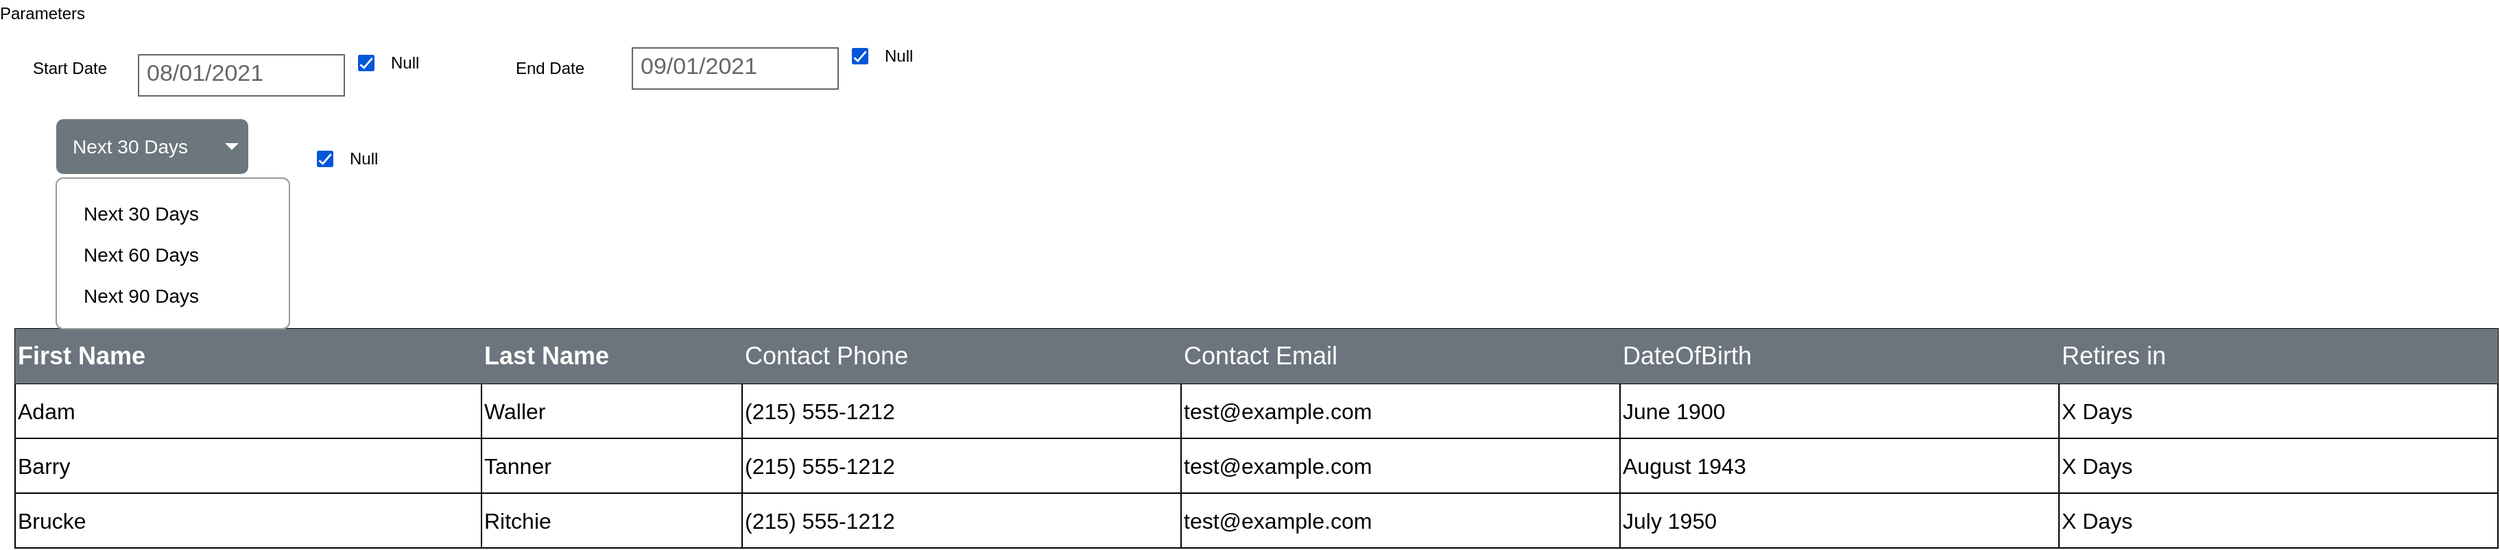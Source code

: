 <mxfile version="14.8.5" type="github">
  <diagram id="8BNwjWpXG02CwDG01nQr" name="Page-1">
    <mxGraphModel dx="2031" dy="1089" grid="1" gridSize="10" guides="1" tooltips="1" connect="1" arrows="1" fold="1" page="1" pageScale="1" pageWidth="850" pageHeight="1100" math="0" shadow="0">
      <root>
        <mxCell id="0" />
        <mxCell id="1" parent="0" />
        <mxCell id="ZAa_9KlzSh3YiVGpdPK9-7" value="08/01/2021" style="strokeWidth=1;shadow=0;dashed=0;align=center;html=1;shape=mxgraph.mockup.text.textBox;fontColor=#666666;align=left;fontSize=17;spacingLeft=4;spacingTop=-3;strokeColor=#666666;mainText=" vertex="1" parent="1">
          <mxGeometry x="110" y="60" width="150" height="30" as="geometry" />
        </mxCell>
        <mxCell id="ZAa_9KlzSh3YiVGpdPK9-8" value="Start Date" style="text;html=1;strokeColor=none;fillColor=none;align=center;verticalAlign=middle;whiteSpace=wrap;rounded=0;" vertex="1" parent="1">
          <mxGeometry x="20" y="60" width="80" height="20" as="geometry" />
        </mxCell>
        <mxCell id="ZAa_9KlzSh3YiVGpdPK9-9" value="09/01/2021" style="strokeWidth=1;shadow=0;dashed=0;align=center;html=1;shape=mxgraph.mockup.text.textBox;fontColor=#666666;align=left;fontSize=17;spacingLeft=4;spacingTop=-3;strokeColor=#666666;mainText=" vertex="1" parent="1">
          <mxGeometry x="470" y="55" width="150" height="30" as="geometry" />
        </mxCell>
        <mxCell id="ZAa_9KlzSh3YiVGpdPK9-10" value="End Date" style="text;html=1;strokeColor=none;fillColor=none;align=center;verticalAlign=middle;whiteSpace=wrap;rounded=0;" vertex="1" parent="1">
          <mxGeometry x="370" y="60" width="80" height="20" as="geometry" />
        </mxCell>
        <mxCell id="ZAa_9KlzSh3YiVGpdPK9-11" value="Parameters" style="text;html=1;strokeColor=none;fillColor=none;align=center;verticalAlign=middle;whiteSpace=wrap;rounded=0;" vertex="1" parent="1">
          <mxGeometry x="20" y="20" width="40" height="20" as="geometry" />
        </mxCell>
        <mxCell id="ZAa_9KlzSh3YiVGpdPK9-20" value="" style="shape=table;html=1;whiteSpace=wrap;startSize=0;container=1;collapsible=0;childLayout=tableLayout;" vertex="1" parent="1">
          <mxGeometry x="20" y="260" width="1810" height="160" as="geometry" />
        </mxCell>
        <mxCell id="ZAa_9KlzSh3YiVGpdPK9-21" value="" style="shape=partialRectangle;html=1;whiteSpace=wrap;collapsible=0;dropTarget=0;pointerEvents=0;fillColor=none;top=0;left=0;bottom=0;right=0;points=[[0,0.5],[1,0.5]];portConstraint=eastwest;" vertex="1" parent="ZAa_9KlzSh3YiVGpdPK9-20">
          <mxGeometry width="1810" height="40" as="geometry" />
        </mxCell>
        <mxCell id="ZAa_9KlzSh3YiVGpdPK9-22" value="First Name" style="shape=partialRectangle;html=1;whiteSpace=wrap;connectable=0;top=0;left=0;bottom=0;right=0;overflow=hidden;align=left;fillColor=#6C757D;fontColor=#FFFFFF;fontStyle=1;fontSize=18;" vertex="1" parent="ZAa_9KlzSh3YiVGpdPK9-21">
          <mxGeometry width="340" height="40" as="geometry" />
        </mxCell>
        <mxCell id="ZAa_9KlzSh3YiVGpdPK9-23" value="Last Name" style="shape=partialRectangle;html=1;whiteSpace=wrap;connectable=0;top=0;left=0;bottom=0;right=0;overflow=hidden;align=left;fontColor=#FFFFFF;fillColor=#6C757D;fontStyle=1;fontSize=18;" vertex="1" parent="ZAa_9KlzSh3YiVGpdPK9-21">
          <mxGeometry x="340" width="190" height="40" as="geometry" />
        </mxCell>
        <mxCell id="ZAa_9KlzSh3YiVGpdPK9-60" value="Contact Phone" style="shape=partialRectangle;html=1;whiteSpace=wrap;connectable=0;top=0;left=0;bottom=0;right=0;overflow=hidden;align=left;fontColor=#FFFFFF;fillColor=#6C757D;fontSize=18;" vertex="1" parent="ZAa_9KlzSh3YiVGpdPK9-21">
          <mxGeometry x="530" width="320" height="40" as="geometry" />
        </mxCell>
        <mxCell id="ZAa_9KlzSh3YiVGpdPK9-64" value="Contact Email" style="shape=partialRectangle;html=1;whiteSpace=wrap;connectable=0;top=0;left=0;bottom=0;right=0;overflow=hidden;align=left;fontColor=#FFFFFF;fillColor=#6C757D;fontSize=18;" vertex="1" parent="ZAa_9KlzSh3YiVGpdPK9-21">
          <mxGeometry x="850" width="320" height="40" as="geometry" />
        </mxCell>
        <mxCell id="ZAa_9KlzSh3YiVGpdPK9-24" value="DateOfBirth" style="shape=partialRectangle;html=1;whiteSpace=wrap;connectable=0;top=0;left=0;bottom=0;right=0;overflow=hidden;align=left;fontColor=#FFFFFF;fillColor=#6C757D;fontSize=18;" vertex="1" parent="ZAa_9KlzSh3YiVGpdPK9-21">
          <mxGeometry x="1170" width="320" height="40" as="geometry" />
        </mxCell>
        <mxCell id="ZAa_9KlzSh3YiVGpdPK9-45" value="Retires in&amp;nbsp;" style="shape=partialRectangle;html=1;whiteSpace=wrap;connectable=0;top=0;left=0;bottom=0;right=0;overflow=hidden;align=left;fontColor=#FFFFFF;fillColor=#6C757D;fontSize=18;" vertex="1" parent="ZAa_9KlzSh3YiVGpdPK9-21">
          <mxGeometry x="1490" width="320" height="40" as="geometry" />
        </mxCell>
        <mxCell id="ZAa_9KlzSh3YiVGpdPK9-27" style="shape=partialRectangle;html=1;whiteSpace=wrap;collapsible=0;dropTarget=0;pointerEvents=0;fillColor=none;top=0;left=0;bottom=0;right=0;points=[[0,0.5],[1,0.5]];portConstraint=eastwest;" vertex="1" parent="ZAa_9KlzSh3YiVGpdPK9-20">
          <mxGeometry y="40" width="1810" height="40" as="geometry" />
        </mxCell>
        <mxCell id="ZAa_9KlzSh3YiVGpdPK9-28" value="Adam" style="shape=partialRectangle;html=1;whiteSpace=wrap;connectable=0;fillColor=none;top=0;left=0;bottom=0;right=0;overflow=hidden;align=left;fontSize=16;" vertex="1" parent="ZAa_9KlzSh3YiVGpdPK9-27">
          <mxGeometry width="340" height="40" as="geometry" />
        </mxCell>
        <mxCell id="ZAa_9KlzSh3YiVGpdPK9-29" value="Waller" style="shape=partialRectangle;html=1;whiteSpace=wrap;connectable=0;fillColor=none;top=0;left=0;bottom=0;right=0;overflow=hidden;align=left;fontSize=16;" vertex="1" parent="ZAa_9KlzSh3YiVGpdPK9-27">
          <mxGeometry x="340" width="190" height="40" as="geometry" />
        </mxCell>
        <mxCell id="ZAa_9KlzSh3YiVGpdPK9-61" value="(215) 555-1212" style="shape=partialRectangle;html=1;whiteSpace=wrap;connectable=0;fillColor=none;top=0;left=0;bottom=0;right=0;overflow=hidden;align=left;fontSize=16;" vertex="1" parent="ZAa_9KlzSh3YiVGpdPK9-27">
          <mxGeometry x="530" width="320" height="40" as="geometry" />
        </mxCell>
        <mxCell id="ZAa_9KlzSh3YiVGpdPK9-65" value="test@example.com" style="shape=partialRectangle;html=1;whiteSpace=wrap;connectable=0;fillColor=none;top=0;left=0;bottom=0;right=0;overflow=hidden;align=left;fontSize=16;" vertex="1" parent="ZAa_9KlzSh3YiVGpdPK9-27">
          <mxGeometry x="850" width="320" height="40" as="geometry" />
        </mxCell>
        <mxCell id="ZAa_9KlzSh3YiVGpdPK9-30" value="June 1900" style="shape=partialRectangle;html=1;whiteSpace=wrap;connectable=0;fillColor=none;top=0;left=0;bottom=0;right=0;overflow=hidden;align=left;fontSize=16;" vertex="1" parent="ZAa_9KlzSh3YiVGpdPK9-27">
          <mxGeometry x="1170" width="320" height="40" as="geometry" />
        </mxCell>
        <mxCell id="ZAa_9KlzSh3YiVGpdPK9-46" value="X Days" style="shape=partialRectangle;html=1;whiteSpace=wrap;connectable=0;fillColor=none;top=0;left=0;bottom=0;right=0;overflow=hidden;align=left;fontSize=16;" vertex="1" parent="ZAa_9KlzSh3YiVGpdPK9-27">
          <mxGeometry x="1490" width="320" height="40" as="geometry" />
        </mxCell>
        <mxCell id="ZAa_9KlzSh3YiVGpdPK9-33" value="" style="shape=partialRectangle;html=1;whiteSpace=wrap;collapsible=0;dropTarget=0;pointerEvents=0;fillColor=none;top=0;left=0;bottom=0;right=0;points=[[0,0.5],[1,0.5]];portConstraint=eastwest;" vertex="1" parent="ZAa_9KlzSh3YiVGpdPK9-20">
          <mxGeometry y="80" width="1810" height="40" as="geometry" />
        </mxCell>
        <mxCell id="ZAa_9KlzSh3YiVGpdPK9-34" value="Barry" style="shape=partialRectangle;html=1;whiteSpace=wrap;connectable=0;fillColor=none;top=0;left=0;bottom=0;right=0;overflow=hidden;align=left;fontSize=16;" vertex="1" parent="ZAa_9KlzSh3YiVGpdPK9-33">
          <mxGeometry width="340" height="40" as="geometry" />
        </mxCell>
        <mxCell id="ZAa_9KlzSh3YiVGpdPK9-35" value="Tanner" style="shape=partialRectangle;html=1;whiteSpace=wrap;connectable=0;fillColor=none;top=0;left=0;bottom=0;right=0;overflow=hidden;fontSize=16;align=left;" vertex="1" parent="ZAa_9KlzSh3YiVGpdPK9-33">
          <mxGeometry x="340" width="190" height="40" as="geometry" />
        </mxCell>
        <mxCell id="ZAa_9KlzSh3YiVGpdPK9-62" style="shape=partialRectangle;html=1;whiteSpace=wrap;connectable=0;fillColor=none;top=0;left=0;bottom=0;right=0;overflow=hidden;fontSize=16;align=left;" vertex="1" parent="ZAa_9KlzSh3YiVGpdPK9-33">
          <mxGeometry x="530" width="320" height="40" as="geometry" />
        </mxCell>
        <mxCell id="ZAa_9KlzSh3YiVGpdPK9-66" value="test@example.com" style="shape=partialRectangle;html=1;whiteSpace=wrap;connectable=0;fillColor=none;top=0;left=0;bottom=0;right=0;overflow=hidden;fontSize=16;align=left;" vertex="1" parent="ZAa_9KlzSh3YiVGpdPK9-33">
          <mxGeometry x="850" width="320" height="40" as="geometry" />
        </mxCell>
        <mxCell id="ZAa_9KlzSh3YiVGpdPK9-36" value="August 1943" style="shape=partialRectangle;html=1;whiteSpace=wrap;connectable=0;fillColor=none;top=0;left=0;bottom=0;right=0;overflow=hidden;fontSize=16;align=left;" vertex="1" parent="ZAa_9KlzSh3YiVGpdPK9-33">
          <mxGeometry x="1170" width="320" height="40" as="geometry" />
        </mxCell>
        <mxCell id="ZAa_9KlzSh3YiVGpdPK9-47" value="X Days" style="shape=partialRectangle;html=1;whiteSpace=wrap;connectable=0;fillColor=none;top=0;left=0;bottom=0;right=0;overflow=hidden;fontSize=16;align=left;" vertex="1" parent="ZAa_9KlzSh3YiVGpdPK9-33">
          <mxGeometry x="1490" width="320" height="40" as="geometry" />
        </mxCell>
        <mxCell id="ZAa_9KlzSh3YiVGpdPK9-39" value="" style="shape=partialRectangle;html=1;whiteSpace=wrap;collapsible=0;dropTarget=0;pointerEvents=0;fillColor=none;top=0;left=0;bottom=0;right=0;points=[[0,0.5],[1,0.5]];portConstraint=eastwest;" vertex="1" parent="ZAa_9KlzSh3YiVGpdPK9-20">
          <mxGeometry y="120" width="1810" height="40" as="geometry" />
        </mxCell>
        <mxCell id="ZAa_9KlzSh3YiVGpdPK9-40" value="Brucke" style="shape=partialRectangle;html=1;whiteSpace=wrap;connectable=0;fillColor=none;top=0;left=0;bottom=0;right=0;overflow=hidden;fontSize=16;align=left;" vertex="1" parent="ZAa_9KlzSh3YiVGpdPK9-39">
          <mxGeometry width="340" height="40" as="geometry" />
        </mxCell>
        <mxCell id="ZAa_9KlzSh3YiVGpdPK9-41" value="Ritchie" style="shape=partialRectangle;html=1;whiteSpace=wrap;connectable=0;fillColor=none;top=0;left=0;bottom=0;right=0;overflow=hidden;fontSize=16;align=left;" vertex="1" parent="ZAa_9KlzSh3YiVGpdPK9-39">
          <mxGeometry x="340" width="190" height="40" as="geometry" />
        </mxCell>
        <mxCell id="ZAa_9KlzSh3YiVGpdPK9-63" style="shape=partialRectangle;html=1;whiteSpace=wrap;connectable=0;fillColor=none;top=0;left=0;bottom=0;right=0;overflow=hidden;fontSize=16;align=left;" vertex="1" parent="ZAa_9KlzSh3YiVGpdPK9-39">
          <mxGeometry x="530" width="320" height="40" as="geometry" />
        </mxCell>
        <mxCell id="ZAa_9KlzSh3YiVGpdPK9-67" value="test@example.com" style="shape=partialRectangle;html=1;whiteSpace=wrap;connectable=0;fillColor=none;top=0;left=0;bottom=0;right=0;overflow=hidden;fontSize=16;align=left;" vertex="1" parent="ZAa_9KlzSh3YiVGpdPK9-39">
          <mxGeometry x="850" width="320" height="40" as="geometry" />
        </mxCell>
        <mxCell id="ZAa_9KlzSh3YiVGpdPK9-42" value="July 1950" style="shape=partialRectangle;html=1;whiteSpace=wrap;connectable=0;fillColor=none;top=0;left=0;bottom=0;right=0;overflow=hidden;fontSize=16;align=left;" vertex="1" parent="ZAa_9KlzSh3YiVGpdPK9-39">
          <mxGeometry x="1170" width="320" height="40" as="geometry" />
        </mxCell>
        <mxCell id="ZAa_9KlzSh3YiVGpdPK9-48" value="X Days" style="shape=partialRectangle;html=1;whiteSpace=wrap;connectable=0;fillColor=none;top=0;left=0;bottom=0;right=0;overflow=hidden;fontSize=16;align=left;" vertex="1" parent="ZAa_9KlzSh3YiVGpdPK9-39">
          <mxGeometry x="1490" width="320" height="40" as="geometry" />
        </mxCell>
        <mxCell id="ZAa_9KlzSh3YiVGpdPK9-49" value="Next 30 Days" style="html=1;shadow=0;dashed=0;shape=mxgraph.bootstrap.rrect;rSize=5;strokeColor=none;strokeWidth=1;fillColor=#6C767D;fontColor=#ffffff;whiteSpace=wrap;align=left;verticalAlign=middle;fontStyle=0;fontSize=14;spacingLeft=10;" vertex="1" parent="1">
          <mxGeometry x="50" y="107" width="140" height="40" as="geometry" />
        </mxCell>
        <mxCell id="ZAa_9KlzSh3YiVGpdPK9-50" value="" style="shape=triangle;direction=south;fillColor=#ffffff;strokeColor=none;perimeter=none;" vertex="1" parent="ZAa_9KlzSh3YiVGpdPK9-49">
          <mxGeometry x="1" y="0.5" width="10" height="5" relative="1" as="geometry">
            <mxPoint x="-17" y="-2.5" as="offset" />
          </mxGeometry>
        </mxCell>
        <mxCell id="ZAa_9KlzSh3YiVGpdPK9-51" value="" style="html=1;shadow=0;dashed=0;shape=mxgraph.bootstrap.rrect;rSize=5;fillColor=#ffffff;strokeColor=#999999;" vertex="1" parent="1">
          <mxGeometry x="50" y="150" width="170" height="110" as="geometry" />
        </mxCell>
        <mxCell id="ZAa_9KlzSh3YiVGpdPK9-52" value="Next 30 Days" style="fillColor=none;strokeColor=none;align=left;spacing=20;fontSize=14;" vertex="1" parent="ZAa_9KlzSh3YiVGpdPK9-51">
          <mxGeometry width="170" height="30" relative="1" as="geometry">
            <mxPoint y="10" as="offset" />
          </mxGeometry>
        </mxCell>
        <mxCell id="ZAa_9KlzSh3YiVGpdPK9-53" value="Next 60 Days" style="fillColor=none;strokeColor=none;align=left;spacing=20;fontSize=14;" vertex="1" parent="ZAa_9KlzSh3YiVGpdPK9-51">
          <mxGeometry width="170" height="30" relative="1" as="geometry">
            <mxPoint y="40" as="offset" />
          </mxGeometry>
        </mxCell>
        <mxCell id="ZAa_9KlzSh3YiVGpdPK9-54" value="Next 90 Days" style="fillColor=none;strokeColor=none;align=left;spacing=20;fontSize=14;" vertex="1" parent="ZAa_9KlzSh3YiVGpdPK9-51">
          <mxGeometry width="170" height="30" relative="1" as="geometry">
            <mxPoint y="70" as="offset" />
          </mxGeometry>
        </mxCell>
        <mxCell id="ZAa_9KlzSh3YiVGpdPK9-55" value="Null" style="html=1;shadow=0;dashed=0;shape=mxgraph.atlassian.checkbox_2;fillColor=#0057D8;strokeColor=none;align=left;verticalAlign=middle;fontStyle=0;fontSize=12;labelPosition=right;verticalLabelPosition=middle;spacingLeft=10" vertex="1" parent="1">
          <mxGeometry x="240" y="130" width="12" height="12" as="geometry" />
        </mxCell>
        <mxCell id="ZAa_9KlzSh3YiVGpdPK9-58" value="Null" style="html=1;shadow=0;dashed=0;shape=mxgraph.atlassian.checkbox_2;fillColor=#0057D8;strokeColor=none;align=left;verticalAlign=middle;fontStyle=0;fontSize=12;labelPosition=right;verticalLabelPosition=middle;spacingLeft=10" vertex="1" parent="1">
          <mxGeometry x="270" y="60" width="12" height="12" as="geometry" />
        </mxCell>
        <mxCell id="ZAa_9KlzSh3YiVGpdPK9-59" value="Null" style="html=1;shadow=0;dashed=0;shape=mxgraph.atlassian.checkbox_2;fillColor=#0057D8;strokeColor=none;align=left;verticalAlign=middle;fontStyle=0;fontSize=12;labelPosition=right;verticalLabelPosition=middle;spacingLeft=10" vertex="1" parent="1">
          <mxGeometry x="630" y="55" width="12" height="12" as="geometry" />
        </mxCell>
        <mxCell id="ZAa_9KlzSh3YiVGpdPK9-68" value="(215) 555-1212" style="shape=partialRectangle;html=1;whiteSpace=wrap;connectable=0;fillColor=none;top=0;left=0;bottom=0;right=0;overflow=hidden;align=left;fontSize=16;" vertex="1" parent="1">
          <mxGeometry x="550" y="340" width="320" height="40" as="geometry" />
        </mxCell>
        <mxCell id="ZAa_9KlzSh3YiVGpdPK9-69" value="(215) 555-1212" style="shape=partialRectangle;html=1;whiteSpace=wrap;connectable=0;fillColor=none;top=0;left=0;bottom=0;right=0;overflow=hidden;align=left;fontSize=16;" vertex="1" parent="1">
          <mxGeometry x="550" y="380" width="320" height="40" as="geometry" />
        </mxCell>
      </root>
    </mxGraphModel>
  </diagram>
</mxfile>
